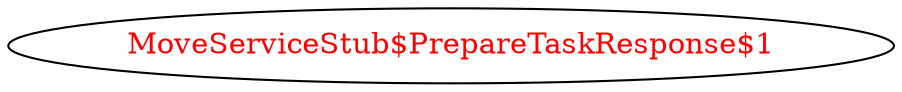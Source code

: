 digraph dependencyGraph {
 concentrate=true;
 ranksep="2.0";
 rankdir="LR"; 
 splines="ortho";
"MoveServiceStub$PrepareTaskResponse$1" [fontcolor="red"];
}